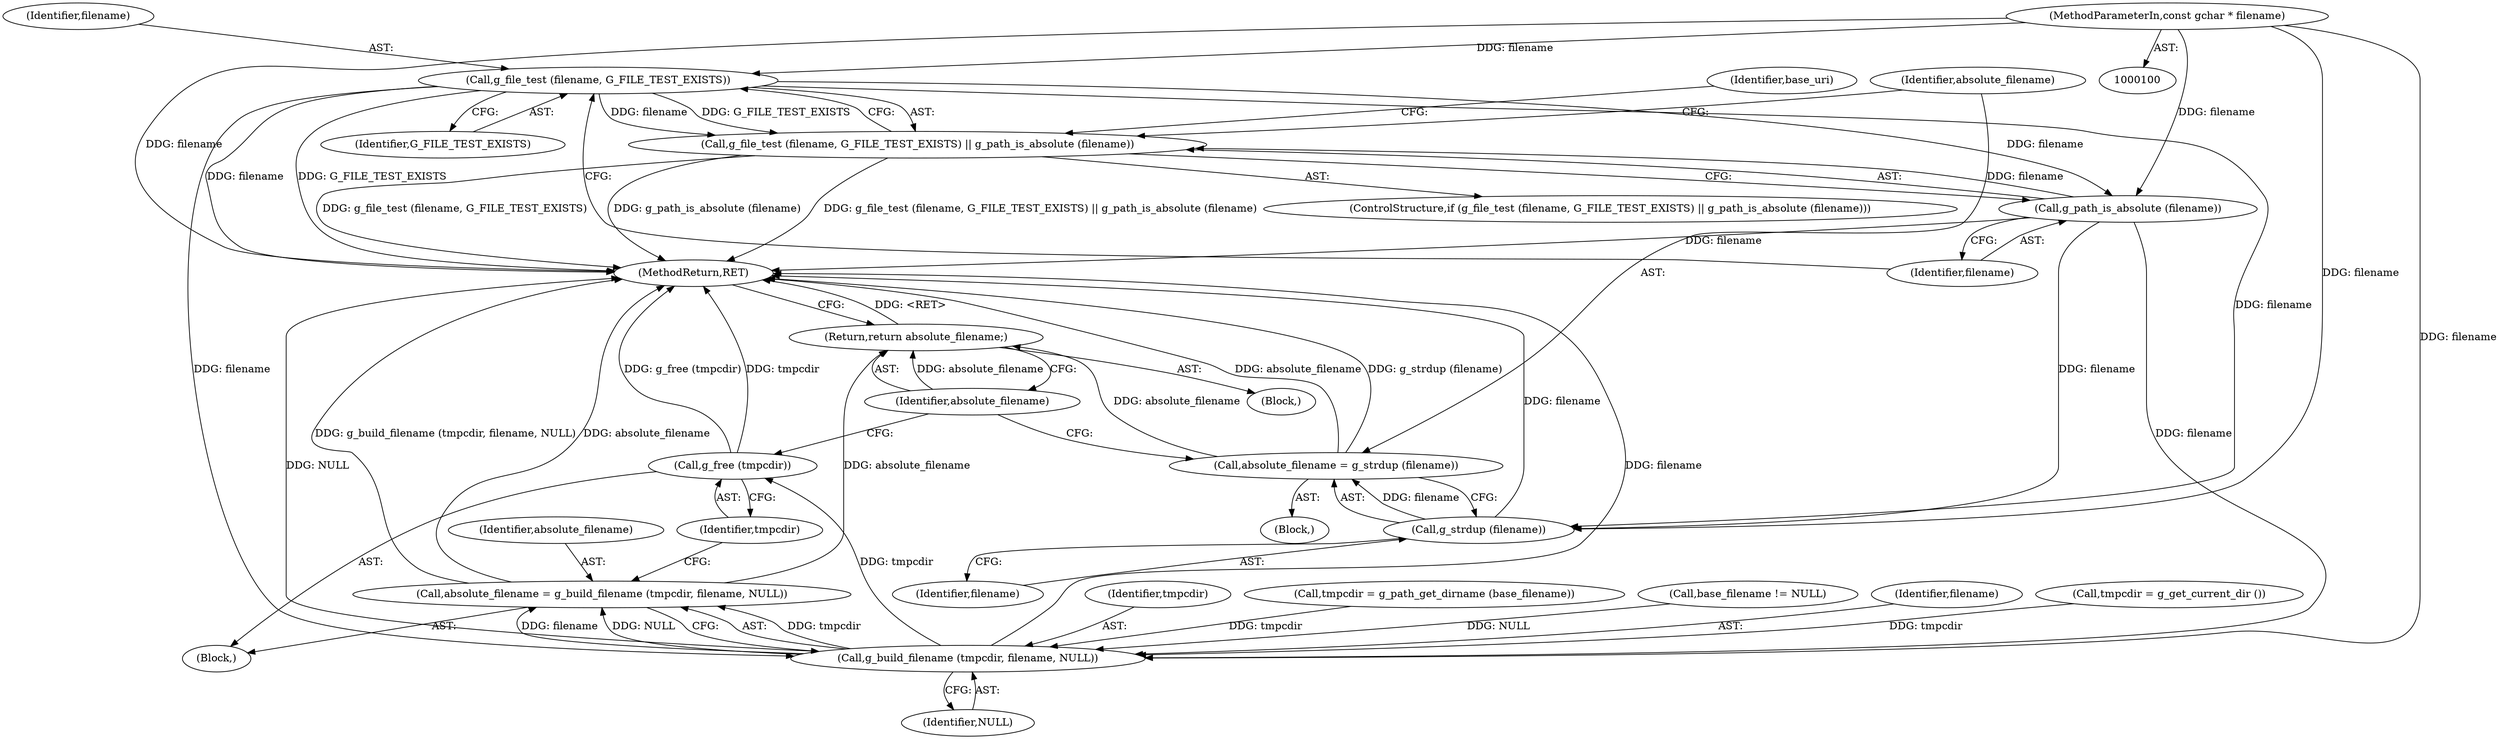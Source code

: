 digraph "1_librsvg_f9d69eadd2b16b00d1a1f9f286122123f8e547dd@pointer" {
"1000107" [label="(Call,g_file_test (filename, G_FILE_TEST_EXISTS))"];
"1000101" [label="(MethodParameterIn,const gchar * filename)"];
"1000106" [label="(Call,g_file_test (filename, G_FILE_TEST_EXISTS) || g_path_is_absolute (filename))"];
"1000110" [label="(Call,g_path_is_absolute (filename))"];
"1000115" [label="(Call,g_strdup (filename))"];
"1000113" [label="(Call,absolute_filename = g_strdup (filename))"];
"1000156" [label="(Return,return absolute_filename;)"];
"1000150" [label="(Call,g_build_filename (tmpcdir, filename, NULL))"];
"1000148" [label="(Call,absolute_filename = g_build_filename (tmpcdir, filename, NULL))"];
"1000154" [label="(Call,g_free (tmpcdir))"];
"1000122" [label="(Identifier,base_uri)"];
"1000151" [label="(Identifier,tmpcdir)"];
"1000157" [label="(Identifier,absolute_filename)"];
"1000155" [label="(Identifier,tmpcdir)"];
"1000111" [label="(Identifier,filename)"];
"1000109" [label="(Identifier,G_FILE_TEST_EXISTS)"];
"1000110" [label="(Call,g_path_is_absolute (filename))"];
"1000113" [label="(Call,absolute_filename = g_strdup (filename))"];
"1000156" [label="(Return,return absolute_filename;)"];
"1000101" [label="(MethodParameterIn,const gchar * filename)"];
"1000118" [label="(Block,)"];
"1000148" [label="(Call,absolute_filename = g_build_filename (tmpcdir, filename, NULL))"];
"1000108" [label="(Identifier,filename)"];
"1000135" [label="(Call,tmpcdir = g_path_get_dirname (base_filename))"];
"1000153" [label="(Identifier,NULL)"];
"1000131" [label="(Call,base_filename != NULL)"];
"1000107" [label="(Call,g_file_test (filename, G_FILE_TEST_EXISTS))"];
"1000112" [label="(Block,)"];
"1000103" [label="(Block,)"];
"1000106" [label="(Call,g_file_test (filename, G_FILE_TEST_EXISTS) || g_path_is_absolute (filename))"];
"1000149" [label="(Identifier,absolute_filename)"];
"1000116" [label="(Identifier,filename)"];
"1000115" [label="(Call,g_strdup (filename))"];
"1000154" [label="(Call,g_free (tmpcdir))"];
"1000114" [label="(Identifier,absolute_filename)"];
"1000152" [label="(Identifier,filename)"];
"1000145" [label="(Call,tmpcdir = g_get_current_dir ())"];
"1000150" [label="(Call,g_build_filename (tmpcdir, filename, NULL))"];
"1000105" [label="(ControlStructure,if (g_file_test (filename, G_FILE_TEST_EXISTS) || g_path_is_absolute (filename)))"];
"1000158" [label="(MethodReturn,RET)"];
"1000107" -> "1000106"  [label="AST: "];
"1000107" -> "1000109"  [label="CFG: "];
"1000108" -> "1000107"  [label="AST: "];
"1000109" -> "1000107"  [label="AST: "];
"1000111" -> "1000107"  [label="CFG: "];
"1000106" -> "1000107"  [label="CFG: "];
"1000107" -> "1000158"  [label="DDG: filename"];
"1000107" -> "1000158"  [label="DDG: G_FILE_TEST_EXISTS"];
"1000107" -> "1000106"  [label="DDG: filename"];
"1000107" -> "1000106"  [label="DDG: G_FILE_TEST_EXISTS"];
"1000101" -> "1000107"  [label="DDG: filename"];
"1000107" -> "1000110"  [label="DDG: filename"];
"1000107" -> "1000115"  [label="DDG: filename"];
"1000107" -> "1000150"  [label="DDG: filename"];
"1000101" -> "1000100"  [label="AST: "];
"1000101" -> "1000158"  [label="DDG: filename"];
"1000101" -> "1000110"  [label="DDG: filename"];
"1000101" -> "1000115"  [label="DDG: filename"];
"1000101" -> "1000150"  [label="DDG: filename"];
"1000106" -> "1000105"  [label="AST: "];
"1000106" -> "1000110"  [label="CFG: "];
"1000110" -> "1000106"  [label="AST: "];
"1000114" -> "1000106"  [label="CFG: "];
"1000122" -> "1000106"  [label="CFG: "];
"1000106" -> "1000158"  [label="DDG: g_file_test (filename, G_FILE_TEST_EXISTS)"];
"1000106" -> "1000158"  [label="DDG: g_path_is_absolute (filename)"];
"1000106" -> "1000158"  [label="DDG: g_file_test (filename, G_FILE_TEST_EXISTS) || g_path_is_absolute (filename)"];
"1000110" -> "1000106"  [label="DDG: filename"];
"1000110" -> "1000111"  [label="CFG: "];
"1000111" -> "1000110"  [label="AST: "];
"1000110" -> "1000158"  [label="DDG: filename"];
"1000110" -> "1000115"  [label="DDG: filename"];
"1000110" -> "1000150"  [label="DDG: filename"];
"1000115" -> "1000113"  [label="AST: "];
"1000115" -> "1000116"  [label="CFG: "];
"1000116" -> "1000115"  [label="AST: "];
"1000113" -> "1000115"  [label="CFG: "];
"1000115" -> "1000158"  [label="DDG: filename"];
"1000115" -> "1000113"  [label="DDG: filename"];
"1000113" -> "1000112"  [label="AST: "];
"1000114" -> "1000113"  [label="AST: "];
"1000157" -> "1000113"  [label="CFG: "];
"1000113" -> "1000158"  [label="DDG: absolute_filename"];
"1000113" -> "1000158"  [label="DDG: g_strdup (filename)"];
"1000113" -> "1000156"  [label="DDG: absolute_filename"];
"1000156" -> "1000103"  [label="AST: "];
"1000156" -> "1000157"  [label="CFG: "];
"1000157" -> "1000156"  [label="AST: "];
"1000158" -> "1000156"  [label="CFG: "];
"1000156" -> "1000158"  [label="DDG: <RET>"];
"1000157" -> "1000156"  [label="DDG: absolute_filename"];
"1000148" -> "1000156"  [label="DDG: absolute_filename"];
"1000150" -> "1000148"  [label="AST: "];
"1000150" -> "1000153"  [label="CFG: "];
"1000151" -> "1000150"  [label="AST: "];
"1000152" -> "1000150"  [label="AST: "];
"1000153" -> "1000150"  [label="AST: "];
"1000148" -> "1000150"  [label="CFG: "];
"1000150" -> "1000158"  [label="DDG: filename"];
"1000150" -> "1000158"  [label="DDG: NULL"];
"1000150" -> "1000148"  [label="DDG: tmpcdir"];
"1000150" -> "1000148"  [label="DDG: filename"];
"1000150" -> "1000148"  [label="DDG: NULL"];
"1000135" -> "1000150"  [label="DDG: tmpcdir"];
"1000145" -> "1000150"  [label="DDG: tmpcdir"];
"1000131" -> "1000150"  [label="DDG: NULL"];
"1000150" -> "1000154"  [label="DDG: tmpcdir"];
"1000148" -> "1000118"  [label="AST: "];
"1000149" -> "1000148"  [label="AST: "];
"1000155" -> "1000148"  [label="CFG: "];
"1000148" -> "1000158"  [label="DDG: g_build_filename (tmpcdir, filename, NULL)"];
"1000148" -> "1000158"  [label="DDG: absolute_filename"];
"1000154" -> "1000118"  [label="AST: "];
"1000154" -> "1000155"  [label="CFG: "];
"1000155" -> "1000154"  [label="AST: "];
"1000157" -> "1000154"  [label="CFG: "];
"1000154" -> "1000158"  [label="DDG: tmpcdir"];
"1000154" -> "1000158"  [label="DDG: g_free (tmpcdir)"];
}
